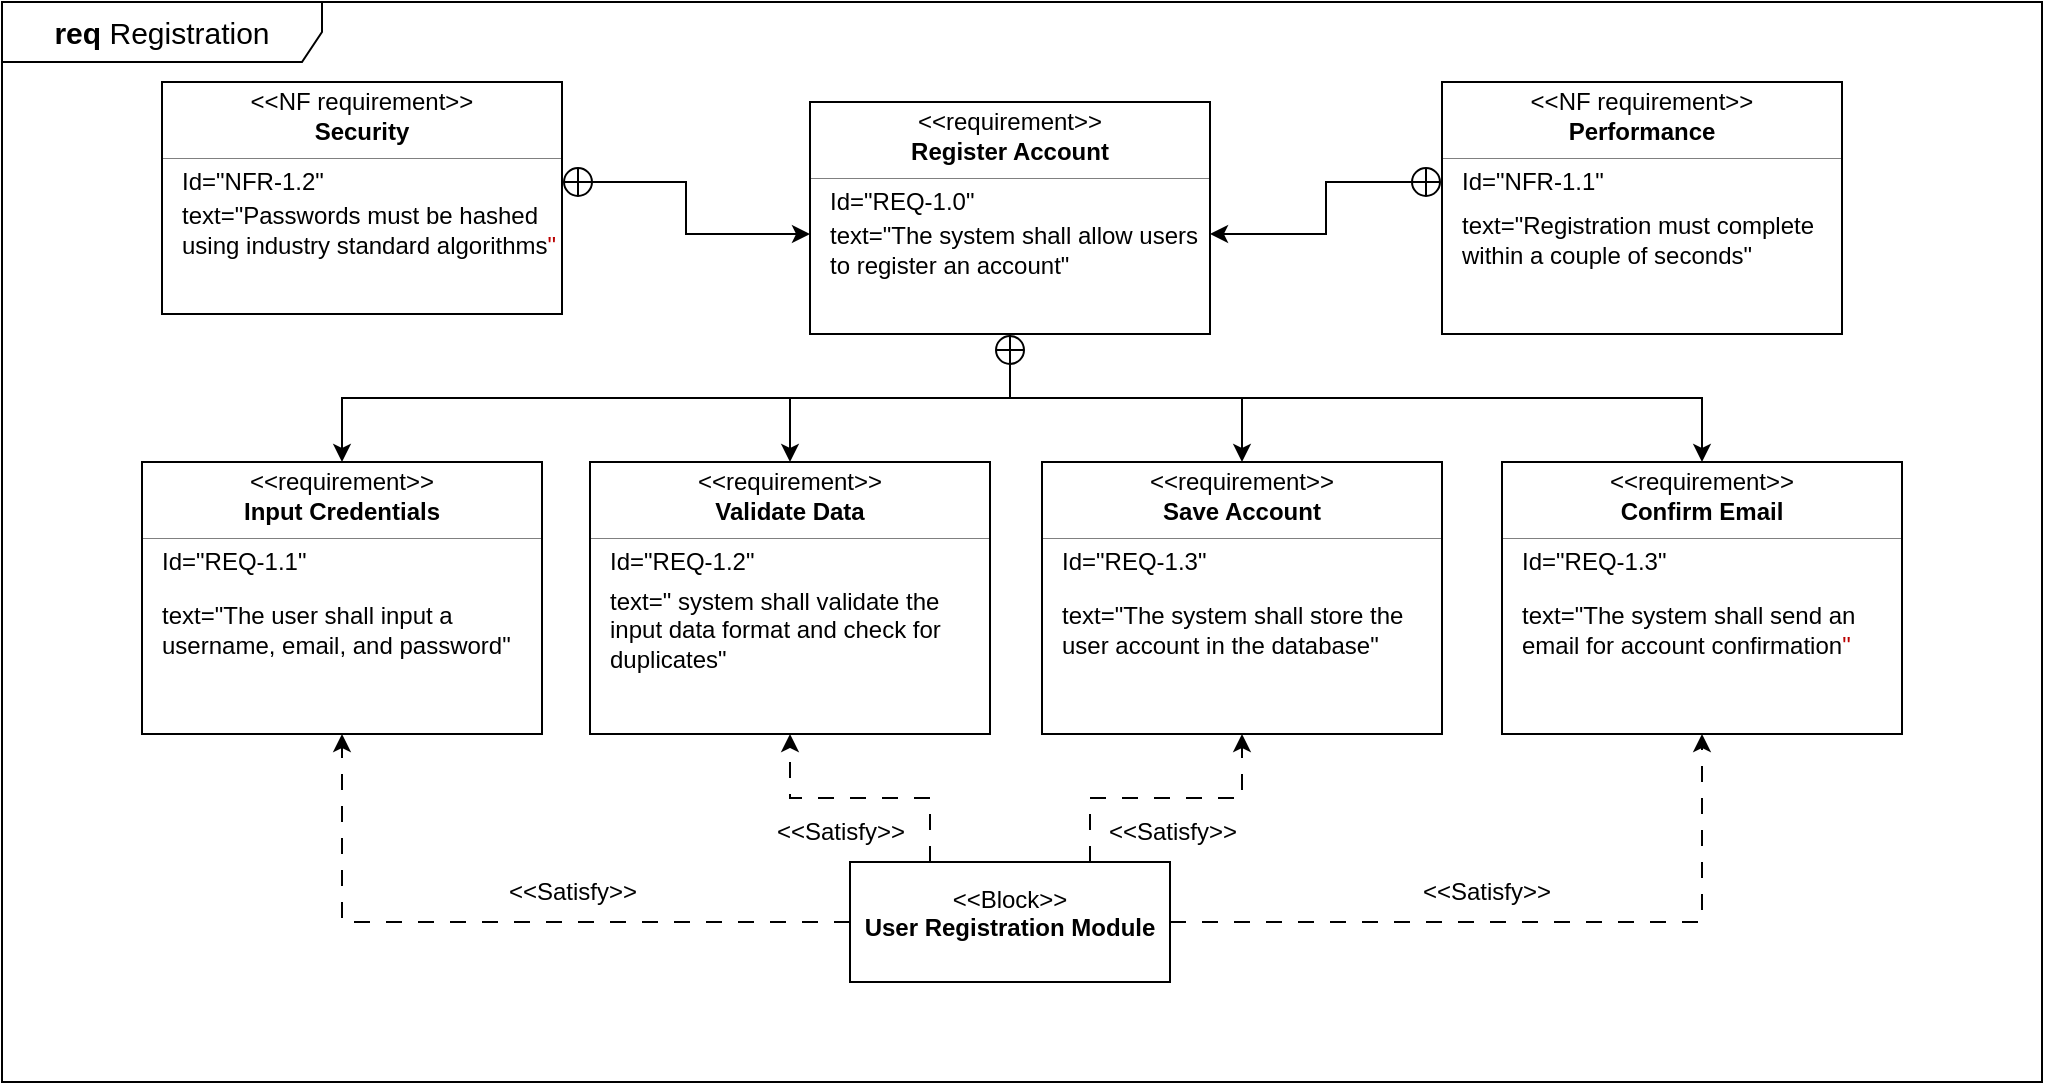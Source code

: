 <mxfile version="26.2.13">
  <diagram name="Page-1" id="jVy5ansgh5haitN2zPb1">
    <mxGraphModel dx="990" dy="528" grid="1" gridSize="10" guides="1" tooltips="1" connect="1" arrows="1" fold="1" page="1" pageScale="1" pageWidth="827" pageHeight="1169" math="0" shadow="0">
      <root>
        <mxCell id="0" />
        <mxCell id="1" parent="0" />
        <mxCell id="3hlQd6VnyrCngBvV6r2V-1" value="&lt;font style=&quot;font-size: 15px;&quot;&gt;&lt;b style=&quot;&quot;&gt;req &lt;/b&gt;Registration&lt;/font&gt;" style="shape=umlFrame;whiteSpace=wrap;html=1;pointerEvents=0;recursiveResize=0;container=1;collapsible=0;width=160;" parent="1" vertex="1">
          <mxGeometry x="40" y="20" width="1020" height="540" as="geometry" />
        </mxCell>
        <mxCell id="3hlQd6VnyrCngBvV6r2V-31" value="" style="fontStyle=1;align=center;verticalAlign=middle;childLayout=stackLayout;horizontal=1;horizontalStack=0;resizeParent=1;resizeParentMax=0;resizeLast=0;marginBottom=0;" parent="3hlQd6VnyrCngBvV6r2V-1" vertex="1">
          <mxGeometry x="294" y="230" width="200" height="136" as="geometry" />
        </mxCell>
        <mxCell id="3hlQd6VnyrCngBvV6r2V-32" value="&amp;lt;&amp;lt;requirement&amp;gt;&amp;gt;" style="html=1;align=center;spacing=0;verticalAlign=middle;strokeColor=none;fillColor=none;whiteSpace=wrap;spacingTop=3;" parent="3hlQd6VnyrCngBvV6r2V-31" vertex="1">
          <mxGeometry width="200" height="16" as="geometry" />
        </mxCell>
        <mxCell id="3hlQd6VnyrCngBvV6r2V-33" value="&lt;div&gt;Validate Data&lt;/div&gt;" style="html=1;align=center;spacing=0;verticalAlign=middle;strokeColor=none;fillColor=none;whiteSpace=wrap;fontStyle=1" parent="3hlQd6VnyrCngBvV6r2V-31" vertex="1">
          <mxGeometry y="16" width="200" height="18" as="geometry" />
        </mxCell>
        <mxCell id="3hlQd6VnyrCngBvV6r2V-34" value="" style="line;strokeWidth=0.25;fillColor=none;align=left;verticalAlign=middle;spacingTop=-1;spacingLeft=3;spacingRight=3;rotatable=0;labelPosition=right;points=[];portConstraint=eastwest;" parent="3hlQd6VnyrCngBvV6r2V-31" vertex="1">
          <mxGeometry y="34" width="200" height="8" as="geometry" />
        </mxCell>
        <mxCell id="3hlQd6VnyrCngBvV6r2V-35" value="Id=&quot;&lt;span style=&quot;background-color: transparent;&quot;&gt;REQ-1.2&lt;/span&gt;&quot;" style="html=1;align=left;spacing=0;verticalAlign=middle;strokeColor=none;fillColor=none;whiteSpace=wrap;spacingLeft=10;" parent="3hlQd6VnyrCngBvV6r2V-31" vertex="1">
          <mxGeometry y="42" width="200" height="16" as="geometry" />
        </mxCell>
        <mxCell id="3hlQd6VnyrCngBvV6r2V-36" value="text=&quot;&amp;nbsp;system shall validate the input data format and check for duplicates&quot;" style="html=1;align=left;spacing=0;verticalAlign=middle;strokeColor=none;fillColor=none;whiteSpace=wrap;spacingLeft=10;" parent="3hlQd6VnyrCngBvV6r2V-31" vertex="1">
          <mxGeometry y="58" width="200" height="52" as="geometry" />
        </mxCell>
        <mxCell id="3hlQd6VnyrCngBvV6r2V-37" value="" style="html=1;align=center;spacing=0;verticalAlign=middle;strokeColor=none;fillColor=none;whiteSpace=wrap;" parent="3hlQd6VnyrCngBvV6r2V-31" vertex="1">
          <mxGeometry y="110" width="200" height="26" as="geometry" />
        </mxCell>
        <mxCell id="3hlQd6VnyrCngBvV6r2V-39" value="" style="fontStyle=1;align=center;verticalAlign=middle;childLayout=stackLayout;horizontal=1;horizontalStack=0;resizeParent=1;resizeParentMax=0;resizeLast=0;marginBottom=0;" parent="3hlQd6VnyrCngBvV6r2V-1" vertex="1">
          <mxGeometry x="520" y="230" width="200" height="136" as="geometry" />
        </mxCell>
        <mxCell id="3hlQd6VnyrCngBvV6r2V-40" value="&amp;lt;&amp;lt;requirement&amp;gt;&amp;gt;" style="html=1;align=center;spacing=0;verticalAlign=middle;strokeColor=none;fillColor=none;whiteSpace=wrap;spacingTop=3;" parent="3hlQd6VnyrCngBvV6r2V-39" vertex="1">
          <mxGeometry width="200" height="16" as="geometry" />
        </mxCell>
        <mxCell id="3hlQd6VnyrCngBvV6r2V-41" value="Save Account" style="html=1;align=center;spacing=0;verticalAlign=middle;strokeColor=none;fillColor=none;whiteSpace=wrap;fontStyle=1" parent="3hlQd6VnyrCngBvV6r2V-39" vertex="1">
          <mxGeometry y="16" width="200" height="18" as="geometry" />
        </mxCell>
        <mxCell id="3hlQd6VnyrCngBvV6r2V-42" value="" style="line;strokeWidth=0.25;fillColor=none;align=left;verticalAlign=middle;spacingTop=-1;spacingLeft=3;spacingRight=3;rotatable=0;labelPosition=right;points=[];portConstraint=eastwest;" parent="3hlQd6VnyrCngBvV6r2V-39" vertex="1">
          <mxGeometry y="34" width="200" height="8" as="geometry" />
        </mxCell>
        <mxCell id="3hlQd6VnyrCngBvV6r2V-43" value="Id=&quot;&lt;span style=&quot;background-color: transparent;&quot;&gt;REQ-1.3&lt;/span&gt;&quot;" style="html=1;align=left;spacing=0;verticalAlign=middle;strokeColor=none;fillColor=none;whiteSpace=wrap;spacingLeft=10;" parent="3hlQd6VnyrCngBvV6r2V-39" vertex="1">
          <mxGeometry y="42" width="200" height="16" as="geometry" />
        </mxCell>
        <mxCell id="3hlQd6VnyrCngBvV6r2V-44" value="text=&quot;&lt;span style=&quot;background-color: transparent;&quot;&gt;The system shall store the user account in the database&lt;/span&gt;&lt;span style=&quot;background-color: transparent; color: light-dark(rgb(0, 0, 0), rgb(255, 255, 255));&quot;&gt;&quot;&lt;/span&gt;" style="html=1;align=left;spacing=0;verticalAlign=middle;strokeColor=none;fillColor=none;whiteSpace=wrap;spacingLeft=10;" parent="3hlQd6VnyrCngBvV6r2V-39" vertex="1">
          <mxGeometry y="58" width="200" height="52" as="geometry" />
        </mxCell>
        <mxCell id="3hlQd6VnyrCngBvV6r2V-45" value="" style="html=1;align=center;spacing=0;verticalAlign=middle;strokeColor=none;fillColor=none;whiteSpace=wrap;" parent="3hlQd6VnyrCngBvV6r2V-39" vertex="1">
          <mxGeometry y="110" width="200" height="26" as="geometry" />
        </mxCell>
        <mxCell id="3hlQd6VnyrCngBvV6r2V-87" style="edgeStyle=orthogonalEdgeStyle;rounded=0;orthogonalLoop=1;jettySize=auto;html=1;exitX=0.25;exitY=0;exitDx=0;exitDy=0;entryX=0.5;entryY=1;entryDx=0;entryDy=0;dashed=1;dashPattern=8 8;" parent="3hlQd6VnyrCngBvV6r2V-1" source="3hlQd6VnyrCngBvV6r2V-72" target="3hlQd6VnyrCngBvV6r2V-37" edge="1">
          <mxGeometry relative="1" as="geometry" />
        </mxCell>
        <mxCell id="3hlQd6VnyrCngBvV6r2V-88" style="edgeStyle=orthogonalEdgeStyle;rounded=0;orthogonalLoop=1;jettySize=auto;html=1;exitX=0.75;exitY=0;exitDx=0;exitDy=0;entryX=0.5;entryY=1;entryDx=0;entryDy=0;dashed=1;dashPattern=8 8;" parent="3hlQd6VnyrCngBvV6r2V-1" source="3hlQd6VnyrCngBvV6r2V-72" target="3hlQd6VnyrCngBvV6r2V-45" edge="1">
          <mxGeometry relative="1" as="geometry" />
        </mxCell>
        <mxCell id="3hlQd6VnyrCngBvV6r2V-72" value="&lt;p&gt;&amp;lt;&amp;lt;Block&amp;gt;&amp;gt;&lt;br&gt;&lt;b&gt;User Registration Module&lt;/b&gt;&lt;/p&gt;" style="shape=rect;html=1;overflow=fill;whiteSpace=wrap;align=center;" parent="3hlQd6VnyrCngBvV6r2V-1" vertex="1">
          <mxGeometry x="424" y="430" width="160" height="60" as="geometry" />
        </mxCell>
        <mxCell id="3hlQd6VnyrCngBvV6r2V-90" value="&amp;lt;&amp;lt;Satisfy&amp;gt;&amp;gt;" style="text;html=1;align=center;verticalAlign=middle;resizable=0;points=[];autosize=1;strokeColor=none;fillColor=none;" parent="3hlQd6VnyrCngBvV6r2V-1" vertex="1">
          <mxGeometry x="240" y="430" width="90" height="30" as="geometry" />
        </mxCell>
        <mxCell id="3hlQd6VnyrCngBvV6r2V-95" value="&amp;lt;&amp;lt;Satisfy&amp;gt;&amp;gt;" style="text;html=1;align=center;verticalAlign=middle;resizable=0;points=[];autosize=1;strokeColor=none;fillColor=none;" parent="3hlQd6VnyrCngBvV6r2V-1" vertex="1">
          <mxGeometry x="374" y="400" width="90" height="30" as="geometry" />
        </mxCell>
        <mxCell id="3hlQd6VnyrCngBvV6r2V-97" value="&amp;lt;&amp;lt;Satisfy&amp;gt;&amp;gt;" style="text;html=1;align=center;verticalAlign=middle;resizable=0;points=[];autosize=1;strokeColor=none;fillColor=none;" parent="3hlQd6VnyrCngBvV6r2V-1" vertex="1">
          <mxGeometry x="540" y="400" width="90" height="30" as="geometry" />
        </mxCell>
        <mxCell id="3hlQd6VnyrCngBvV6r2V-98" value="&amp;lt;&amp;lt;Satisfy&amp;gt;&amp;gt;" style="text;html=1;align=center;verticalAlign=middle;resizable=0;points=[];autosize=1;strokeColor=none;fillColor=none;" parent="3hlQd6VnyrCngBvV6r2V-1" vertex="1">
          <mxGeometry x="697" y="430" width="90" height="30" as="geometry" />
        </mxCell>
        <mxCell id="3hlQd6VnyrCngBvV6r2V-16" value="" style="fontStyle=1;align=center;verticalAlign=middle;childLayout=stackLayout;horizontal=1;horizontalStack=0;resizeParent=1;resizeParentMax=0;resizeLast=0;marginBottom=0;" parent="1" vertex="1">
          <mxGeometry x="444" y="70" width="200" height="116" as="geometry" />
        </mxCell>
        <mxCell id="3hlQd6VnyrCngBvV6r2V-17" value="&amp;lt;&amp;lt;requirement&amp;gt;&amp;gt;" style="html=1;align=center;spacing=0;verticalAlign=middle;strokeColor=none;fillColor=none;whiteSpace=wrap;spacingTop=3;" parent="3hlQd6VnyrCngBvV6r2V-16" vertex="1">
          <mxGeometry width="200" height="16" as="geometry" />
        </mxCell>
        <mxCell id="3hlQd6VnyrCngBvV6r2V-18" value="Register Account" style="html=1;align=center;spacing=0;verticalAlign=middle;strokeColor=none;fillColor=none;whiteSpace=wrap;fontStyle=1" parent="3hlQd6VnyrCngBvV6r2V-16" vertex="1">
          <mxGeometry y="16" width="200" height="18" as="geometry" />
        </mxCell>
        <mxCell id="3hlQd6VnyrCngBvV6r2V-19" value="" style="line;strokeWidth=0.25;fillColor=none;align=left;verticalAlign=middle;spacingTop=-1;spacingLeft=3;spacingRight=3;rotatable=0;labelPosition=right;points=[];portConstraint=eastwest;" parent="3hlQd6VnyrCngBvV6r2V-16" vertex="1">
          <mxGeometry y="34" width="200" height="8" as="geometry" />
        </mxCell>
        <mxCell id="3hlQd6VnyrCngBvV6r2V-21" value="Id=&quot;&lt;span style=&quot;background-color: transparent;&quot;&gt;REQ-1.0&lt;/span&gt;&quot;" style="html=1;align=left;spacing=0;verticalAlign=middle;strokeColor=none;fillColor=none;whiteSpace=wrap;spacingLeft=10;" parent="3hlQd6VnyrCngBvV6r2V-16" vertex="1">
          <mxGeometry y="42" width="200" height="16" as="geometry" />
        </mxCell>
        <mxCell id="3hlQd6VnyrCngBvV6r2V-20" value="text=&quot;The system shall allow users to register an account&quot;" style="html=1;align=left;spacing=0;verticalAlign=middle;strokeColor=none;fillColor=none;whiteSpace=wrap;spacingLeft=10;" parent="3hlQd6VnyrCngBvV6r2V-16" vertex="1">
          <mxGeometry y="58" width="200" height="32" as="geometry" />
        </mxCell>
        <mxCell id="3hlQd6VnyrCngBvV6r2V-22" value="" style="html=1;align=center;spacing=0;verticalAlign=middle;strokeColor=none;fillColor=none;whiteSpace=wrap;" parent="3hlQd6VnyrCngBvV6r2V-16" vertex="1">
          <mxGeometry y="90" width="200" height="26" as="geometry" />
        </mxCell>
        <mxCell id="3hlQd6VnyrCngBvV6r2V-24" value="" style="fontStyle=1;align=center;verticalAlign=middle;childLayout=stackLayout;horizontal=1;horizontalStack=0;resizeParent=1;resizeParentMax=0;resizeLast=0;marginBottom=0;" parent="1" vertex="1">
          <mxGeometry x="110" y="250" width="200" height="136" as="geometry" />
        </mxCell>
        <mxCell id="3hlQd6VnyrCngBvV6r2V-25" value="&amp;lt;&amp;lt;requirement&amp;gt;&amp;gt;" style="html=1;align=center;spacing=0;verticalAlign=middle;strokeColor=none;fillColor=none;whiteSpace=wrap;spacingTop=3;" parent="3hlQd6VnyrCngBvV6r2V-24" vertex="1">
          <mxGeometry width="200" height="16" as="geometry" />
        </mxCell>
        <mxCell id="3hlQd6VnyrCngBvV6r2V-26" value="Input Credentials" style="html=1;align=center;spacing=0;verticalAlign=middle;strokeColor=none;fillColor=none;whiteSpace=wrap;fontStyle=1" parent="3hlQd6VnyrCngBvV6r2V-24" vertex="1">
          <mxGeometry y="16" width="200" height="18" as="geometry" />
        </mxCell>
        <mxCell id="3hlQd6VnyrCngBvV6r2V-27" value="" style="line;strokeWidth=0.25;fillColor=none;align=left;verticalAlign=middle;spacingTop=-1;spacingLeft=3;spacingRight=3;rotatable=0;labelPosition=right;points=[];portConstraint=eastwest;" parent="3hlQd6VnyrCngBvV6r2V-24" vertex="1">
          <mxGeometry y="34" width="200" height="8" as="geometry" />
        </mxCell>
        <mxCell id="3hlQd6VnyrCngBvV6r2V-28" value="Id=&quot;&lt;span style=&quot;background-color: transparent;&quot;&gt;REQ-1.1&lt;/span&gt;&quot;" style="html=1;align=left;spacing=0;verticalAlign=middle;strokeColor=none;fillColor=none;whiteSpace=wrap;spacingLeft=10;" parent="3hlQd6VnyrCngBvV6r2V-24" vertex="1">
          <mxGeometry y="42" width="200" height="16" as="geometry" />
        </mxCell>
        <mxCell id="3hlQd6VnyrCngBvV6r2V-29" value="text=&quot;&lt;span style=&quot;background-color: transparent;&quot;&gt;The user shall input a username, email, and password&lt;/span&gt;&lt;span style=&quot;background-color: transparent; color: light-dark(rgb(0, 0, 0), rgb(255, 255, 255));&quot;&gt;&quot;&lt;/span&gt;" style="html=1;align=left;spacing=0;verticalAlign=middle;strokeColor=none;fillColor=none;whiteSpace=wrap;spacingLeft=10;" parent="3hlQd6VnyrCngBvV6r2V-24" vertex="1">
          <mxGeometry y="58" width="200" height="52" as="geometry" />
        </mxCell>
        <mxCell id="3hlQd6VnyrCngBvV6r2V-30" value="" style="html=1;align=center;spacing=0;verticalAlign=middle;strokeColor=none;fillColor=none;whiteSpace=wrap;" parent="3hlQd6VnyrCngBvV6r2V-24" vertex="1">
          <mxGeometry y="110" width="200" height="26" as="geometry" />
        </mxCell>
        <mxCell id="3hlQd6VnyrCngBvV6r2V-46" style="edgeStyle=orthogonalEdgeStyle;rounded=0;orthogonalLoop=1;jettySize=auto;html=1;exitX=0.5;exitY=1;exitDx=0;exitDy=0;entryX=0.5;entryY=0;entryDx=0;entryDy=0;" parent="1" source="3hlQd6VnyrCngBvV6r2V-22" target="3hlQd6VnyrCngBvV6r2V-25" edge="1">
          <mxGeometry relative="1" as="geometry" />
        </mxCell>
        <mxCell id="3hlQd6VnyrCngBvV6r2V-47" style="edgeStyle=orthogonalEdgeStyle;rounded=0;orthogonalLoop=1;jettySize=auto;html=1;exitX=0.5;exitY=1;exitDx=0;exitDy=0;entryX=0.5;entryY=0;entryDx=0;entryDy=0;" parent="1" source="3hlQd6VnyrCngBvV6r2V-22" target="3hlQd6VnyrCngBvV6r2V-32" edge="1">
          <mxGeometry relative="1" as="geometry" />
        </mxCell>
        <mxCell id="3hlQd6VnyrCngBvV6r2V-48" style="edgeStyle=orthogonalEdgeStyle;rounded=0;orthogonalLoop=1;jettySize=auto;html=1;exitX=0.5;exitY=1;exitDx=0;exitDy=0;entryX=0.5;entryY=0;entryDx=0;entryDy=0;startArrow=circlePlus;startFill=0;" parent="1" source="3hlQd6VnyrCngBvV6r2V-22" target="3hlQd6VnyrCngBvV6r2V-40" edge="1">
          <mxGeometry relative="1" as="geometry" />
        </mxCell>
        <mxCell id="3hlQd6VnyrCngBvV6r2V-56" value="" style="fontStyle=1;align=center;verticalAlign=middle;childLayout=stackLayout;horizontal=1;horizontalStack=0;resizeParent=1;resizeParentMax=0;resizeLast=0;marginBottom=0;" parent="1" vertex="1">
          <mxGeometry x="760" y="60" width="200" height="126" as="geometry" />
        </mxCell>
        <mxCell id="3hlQd6VnyrCngBvV6r2V-57" value="&amp;lt;&amp;lt;NF requirement&amp;gt;&amp;gt;" style="html=1;align=center;spacing=0;verticalAlign=middle;strokeColor=none;fillColor=none;whiteSpace=wrap;spacingTop=3;" parent="3hlQd6VnyrCngBvV6r2V-56" vertex="1">
          <mxGeometry width="200" height="16" as="geometry" />
        </mxCell>
        <mxCell id="3hlQd6VnyrCngBvV6r2V-58" value="Performance" style="html=1;align=center;spacing=0;verticalAlign=middle;strokeColor=none;fillColor=none;whiteSpace=wrap;fontStyle=1" parent="3hlQd6VnyrCngBvV6r2V-56" vertex="1">
          <mxGeometry y="16" width="200" height="18" as="geometry" />
        </mxCell>
        <mxCell id="3hlQd6VnyrCngBvV6r2V-59" value="" style="line;strokeWidth=0.25;fillColor=none;align=left;verticalAlign=middle;spacingTop=-1;spacingLeft=3;spacingRight=3;rotatable=0;labelPosition=right;points=[];portConstraint=eastwest;" parent="3hlQd6VnyrCngBvV6r2V-56" vertex="1">
          <mxGeometry y="34" width="200" height="8" as="geometry" />
        </mxCell>
        <mxCell id="3hlQd6VnyrCngBvV6r2V-60" value="Id=&quot;&lt;span style=&quot;background-color: transparent;&quot;&gt;NFR-1.1&lt;/span&gt;&quot;" style="html=1;align=left;spacing=0;verticalAlign=middle;strokeColor=none;fillColor=none;whiteSpace=wrap;spacingLeft=10;" parent="3hlQd6VnyrCngBvV6r2V-56" vertex="1">
          <mxGeometry y="42" width="200" height="16" as="geometry" />
        </mxCell>
        <mxCell id="3hlQd6VnyrCngBvV6r2V-61" value="text=&quot;&lt;span style=&quot;background-color: transparent;&quot;&gt;Registration must complete within a couple of seconds&lt;/span&gt;&lt;span style=&quot;background-color: transparent; color: light-dark(rgb(0, 0, 0), rgb(255, 255, 255));&quot;&gt;&quot;&lt;/span&gt;" style="html=1;align=left;spacing=0;verticalAlign=middle;strokeColor=none;fillColor=none;whiteSpace=wrap;spacingLeft=10;" parent="3hlQd6VnyrCngBvV6r2V-56" vertex="1">
          <mxGeometry y="58" width="200" height="42" as="geometry" />
        </mxCell>
        <mxCell id="3hlQd6VnyrCngBvV6r2V-62" value="" style="html=1;align=center;spacing=0;verticalAlign=middle;strokeColor=none;fillColor=none;whiteSpace=wrap;" parent="3hlQd6VnyrCngBvV6r2V-56" vertex="1">
          <mxGeometry y="100" width="200" height="26" as="geometry" />
        </mxCell>
        <mxCell id="3hlQd6VnyrCngBvV6r2V-63" value="" style="fontStyle=1;align=center;verticalAlign=middle;childLayout=stackLayout;horizontal=1;horizontalStack=0;resizeParent=1;resizeParentMax=0;resizeLast=0;marginBottom=0;" parent="1" vertex="1">
          <mxGeometry x="120" y="60" width="200" height="116" as="geometry" />
        </mxCell>
        <mxCell id="3hlQd6VnyrCngBvV6r2V-64" value="&amp;lt;&amp;lt;NF requirement&amp;gt;&amp;gt;" style="html=1;align=center;spacing=0;verticalAlign=middle;strokeColor=none;fillColor=none;whiteSpace=wrap;spacingTop=3;" parent="3hlQd6VnyrCngBvV6r2V-63" vertex="1">
          <mxGeometry width="200" height="16" as="geometry" />
        </mxCell>
        <mxCell id="3hlQd6VnyrCngBvV6r2V-65" value="Security" style="html=1;align=center;spacing=0;verticalAlign=middle;strokeColor=none;fillColor=none;whiteSpace=wrap;fontStyle=1" parent="3hlQd6VnyrCngBvV6r2V-63" vertex="1">
          <mxGeometry y="16" width="200" height="18" as="geometry" />
        </mxCell>
        <mxCell id="3hlQd6VnyrCngBvV6r2V-66" value="" style="line;strokeWidth=0.25;fillColor=none;align=left;verticalAlign=middle;spacingTop=-1;spacingLeft=3;spacingRight=3;rotatable=0;labelPosition=right;points=[];portConstraint=eastwest;" parent="3hlQd6VnyrCngBvV6r2V-63" vertex="1">
          <mxGeometry y="34" width="200" height="8" as="geometry" />
        </mxCell>
        <mxCell id="3hlQd6VnyrCngBvV6r2V-67" value="Id=&quot;&lt;span style=&quot;background-color: transparent;&quot;&gt;NFR-1.2&lt;/span&gt;&quot;" style="html=1;align=left;spacing=0;verticalAlign=middle;strokeColor=none;fillColor=none;whiteSpace=wrap;spacingLeft=10;" parent="3hlQd6VnyrCngBvV6r2V-63" vertex="1">
          <mxGeometry y="42" width="200" height="16" as="geometry" />
        </mxCell>
        <mxCell id="3hlQd6VnyrCngBvV6r2V-68" value="text=&quot;&lt;span style=&quot;background-color: transparent;&quot;&gt;&lt;font&gt;Passwords must be hashed using industry standard algorithms&lt;font color=&quot;rgba(0, 0, 0, 0)&quot;&gt;&quot;&lt;/font&gt;&lt;/font&gt;&lt;/span&gt;" style="html=1;align=left;spacing=0;verticalAlign=middle;strokeColor=none;fillColor=none;whiteSpace=wrap;spacingLeft=10;" parent="3hlQd6VnyrCngBvV6r2V-63" vertex="1">
          <mxGeometry y="58" width="200" height="32" as="geometry" />
        </mxCell>
        <mxCell id="3hlQd6VnyrCngBvV6r2V-69" value="" style="html=1;align=center;spacing=0;verticalAlign=middle;strokeColor=none;fillColor=none;whiteSpace=wrap;" parent="3hlQd6VnyrCngBvV6r2V-63" vertex="1">
          <mxGeometry y="90" width="200" height="26" as="geometry" />
        </mxCell>
        <mxCell id="3hlQd6VnyrCngBvV6r2V-70" style="edgeStyle=orthogonalEdgeStyle;rounded=0;orthogonalLoop=1;jettySize=auto;html=1;entryX=0;entryY=0.25;entryDx=0;entryDy=0;startArrow=circlePlus;startFill=0;" parent="1" source="3hlQd6VnyrCngBvV6r2V-67" target="3hlQd6VnyrCngBvV6r2V-20" edge="1">
          <mxGeometry relative="1" as="geometry" />
        </mxCell>
        <mxCell id="3hlQd6VnyrCngBvV6r2V-77" value="" style="fontStyle=1;align=center;verticalAlign=middle;childLayout=stackLayout;horizontal=1;horizontalStack=0;resizeParent=1;resizeParentMax=0;resizeLast=0;marginBottom=0;" parent="1" vertex="1">
          <mxGeometry x="790" y="250" width="200" height="136" as="geometry" />
        </mxCell>
        <mxCell id="3hlQd6VnyrCngBvV6r2V-78" value="&amp;lt;&amp;lt;requirement&amp;gt;&amp;gt;" style="html=1;align=center;spacing=0;verticalAlign=middle;strokeColor=none;fillColor=none;whiteSpace=wrap;spacingTop=3;" parent="3hlQd6VnyrCngBvV6r2V-77" vertex="1">
          <mxGeometry width="200" height="16" as="geometry" />
        </mxCell>
        <mxCell id="3hlQd6VnyrCngBvV6r2V-79" value="Confirm Email" style="html=1;align=center;spacing=0;verticalAlign=middle;strokeColor=none;fillColor=none;whiteSpace=wrap;fontStyle=1" parent="3hlQd6VnyrCngBvV6r2V-77" vertex="1">
          <mxGeometry y="16" width="200" height="18" as="geometry" />
        </mxCell>
        <mxCell id="3hlQd6VnyrCngBvV6r2V-80" value="" style="line;strokeWidth=0.25;fillColor=none;align=left;verticalAlign=middle;spacingTop=-1;spacingLeft=3;spacingRight=3;rotatable=0;labelPosition=right;points=[];portConstraint=eastwest;" parent="3hlQd6VnyrCngBvV6r2V-77" vertex="1">
          <mxGeometry y="34" width="200" height="8" as="geometry" />
        </mxCell>
        <mxCell id="3hlQd6VnyrCngBvV6r2V-81" value="Id=&quot;&lt;span style=&quot;background-color: transparent;&quot;&gt;REQ-1.3&lt;/span&gt;&quot;" style="html=1;align=left;spacing=0;verticalAlign=middle;strokeColor=none;fillColor=none;whiteSpace=wrap;spacingLeft=10;" parent="3hlQd6VnyrCngBvV6r2V-77" vertex="1">
          <mxGeometry y="42" width="200" height="16" as="geometry" />
        </mxCell>
        <mxCell id="3hlQd6VnyrCngBvV6r2V-82" value="text=&quot;&lt;span style=&quot;background-color: transparent;&quot;&gt;The system shall send an email for account confirmation&lt;font color=&quot;rgba(0, 0, 0, 0)&quot;&gt;&quot;&lt;/font&gt;&lt;/span&gt;" style="html=1;align=left;spacing=0;verticalAlign=middle;strokeColor=none;fillColor=none;whiteSpace=wrap;spacingLeft=10;" parent="3hlQd6VnyrCngBvV6r2V-77" vertex="1">
          <mxGeometry y="58" width="200" height="52" as="geometry" />
        </mxCell>
        <mxCell id="3hlQd6VnyrCngBvV6r2V-83" value="" style="html=1;align=center;spacing=0;verticalAlign=middle;strokeColor=none;fillColor=none;whiteSpace=wrap;" parent="3hlQd6VnyrCngBvV6r2V-77" vertex="1">
          <mxGeometry y="110" width="200" height="26" as="geometry" />
        </mxCell>
        <mxCell id="3hlQd6VnyrCngBvV6r2V-84" style="edgeStyle=orthogonalEdgeStyle;rounded=0;orthogonalLoop=1;jettySize=auto;html=1;entryX=0.5;entryY=0;entryDx=0;entryDy=0;exitX=0.5;exitY=1;exitDx=0;exitDy=0;" parent="1" source="3hlQd6VnyrCngBvV6r2V-22" target="3hlQd6VnyrCngBvV6r2V-78" edge="1">
          <mxGeometry relative="1" as="geometry" />
        </mxCell>
        <mxCell id="3hlQd6VnyrCngBvV6r2V-85" style="edgeStyle=orthogonalEdgeStyle;rounded=0;orthogonalLoop=1;jettySize=auto;html=1;entryX=1;entryY=0.25;entryDx=0;entryDy=0;startArrow=circlePlus;startFill=0;" parent="1" target="3hlQd6VnyrCngBvV6r2V-20" edge="1">
          <mxGeometry relative="1" as="geometry">
            <mxPoint x="760" y="110" as="sourcePoint" />
            <Array as="points">
              <mxPoint x="760" y="110" />
              <mxPoint x="702" y="110" />
              <mxPoint x="702" y="136" />
            </Array>
          </mxGeometry>
        </mxCell>
        <mxCell id="3hlQd6VnyrCngBvV6r2V-86" style="edgeStyle=orthogonalEdgeStyle;rounded=0;orthogonalLoop=1;jettySize=auto;html=1;exitX=0;exitY=0.5;exitDx=0;exitDy=0;entryX=0.5;entryY=1;entryDx=0;entryDy=0;dashed=1;dashPattern=8 8;" parent="1" source="3hlQd6VnyrCngBvV6r2V-72" target="3hlQd6VnyrCngBvV6r2V-30" edge="1">
          <mxGeometry relative="1" as="geometry" />
        </mxCell>
        <mxCell id="3hlQd6VnyrCngBvV6r2V-89" style="edgeStyle=orthogonalEdgeStyle;rounded=0;orthogonalLoop=1;jettySize=auto;html=1;exitX=1;exitY=0.5;exitDx=0;exitDy=0;entryX=0.5;entryY=1;entryDx=0;entryDy=0;dashed=1;dashPattern=8 8;" parent="1" source="3hlQd6VnyrCngBvV6r2V-72" target="3hlQd6VnyrCngBvV6r2V-83" edge="1">
          <mxGeometry relative="1" as="geometry" />
        </mxCell>
      </root>
    </mxGraphModel>
  </diagram>
</mxfile>
